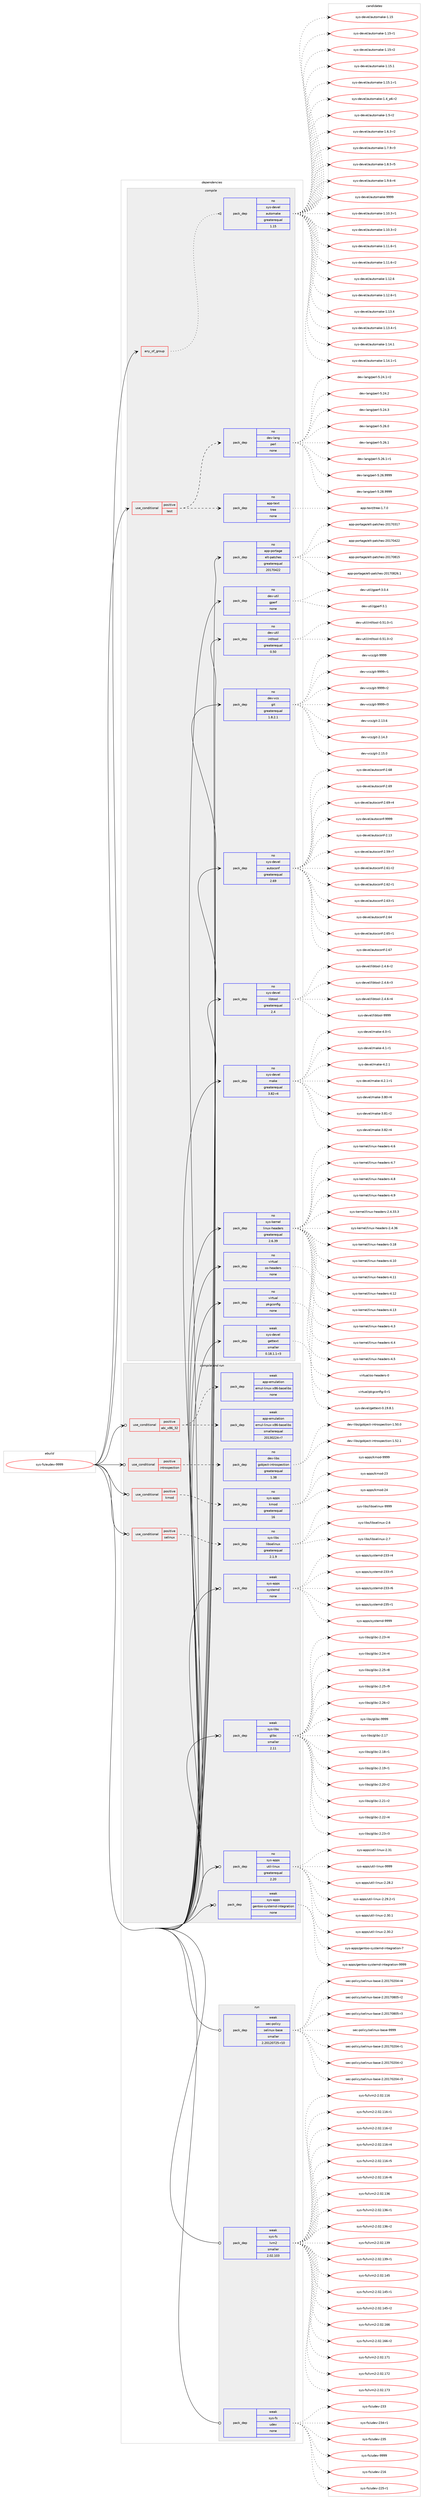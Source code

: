 digraph prolog {

# *************
# Graph options
# *************

newrank=true;
concentrate=true;
compound=true;
graph [rankdir=LR,fontname=Helvetica,fontsize=10,ranksep=1.5];#, ranksep=2.5, nodesep=0.2];
edge  [arrowhead=vee];
node  [fontname=Helvetica,fontsize=10];

# **********
# The ebuild
# **********

subgraph cluster_leftcol {
color=gray;
rank=same;
label=<<i>ebuild</i>>;
id [label="sys-fs/eudev-9999", color=red, width=4, href="../sys-fs/eudev-9999.svg"];
}

# ****************
# The dependencies
# ****************

subgraph cluster_midcol {
color=gray;
label=<<i>dependencies</i>>;
subgraph cluster_compile {
fillcolor="#eeeeee";
style=filled;
label=<<i>compile</i>>;
subgraph any8228 {
dependency488125 [label=<<TABLE BORDER="0" CELLBORDER="1" CELLSPACING="0" CELLPADDING="4"><TR><TD CELLPADDING="10">any_of_group</TD></TR></TABLE>>, shape=none, color=red];subgraph pack362729 {
dependency488126 [label=<<TABLE BORDER="0" CELLBORDER="1" CELLSPACING="0" CELLPADDING="4" WIDTH="220"><TR><TD ROWSPAN="6" CELLPADDING="30">pack_dep</TD></TR><TR><TD WIDTH="110">no</TD></TR><TR><TD>sys-devel</TD></TR><TR><TD>automake</TD></TR><TR><TD>greaterequal</TD></TR><TR><TD>1.15</TD></TR></TABLE>>, shape=none, color=blue];
}
dependency488125:e -> dependency488126:w [weight=20,style="dotted",arrowhead="oinv"];
}
id:e -> dependency488125:w [weight=20,style="solid",arrowhead="vee"];
subgraph cond116869 {
dependency488127 [label=<<TABLE BORDER="0" CELLBORDER="1" CELLSPACING="0" CELLPADDING="4"><TR><TD ROWSPAN="3" CELLPADDING="10">use_conditional</TD></TR><TR><TD>positive</TD></TR><TR><TD>test</TD></TR></TABLE>>, shape=none, color=red];
subgraph pack362730 {
dependency488128 [label=<<TABLE BORDER="0" CELLBORDER="1" CELLSPACING="0" CELLPADDING="4" WIDTH="220"><TR><TD ROWSPAN="6" CELLPADDING="30">pack_dep</TD></TR><TR><TD WIDTH="110">no</TD></TR><TR><TD>app-text</TD></TR><TR><TD>tree</TD></TR><TR><TD>none</TD></TR><TR><TD></TD></TR></TABLE>>, shape=none, color=blue];
}
dependency488127:e -> dependency488128:w [weight=20,style="dashed",arrowhead="vee"];
subgraph pack362731 {
dependency488129 [label=<<TABLE BORDER="0" CELLBORDER="1" CELLSPACING="0" CELLPADDING="4" WIDTH="220"><TR><TD ROWSPAN="6" CELLPADDING="30">pack_dep</TD></TR><TR><TD WIDTH="110">no</TD></TR><TR><TD>dev-lang</TD></TR><TR><TD>perl</TD></TR><TR><TD>none</TD></TR><TR><TD></TD></TR></TABLE>>, shape=none, color=blue];
}
dependency488127:e -> dependency488129:w [weight=20,style="dashed",arrowhead="vee"];
}
id:e -> dependency488127:w [weight=20,style="solid",arrowhead="vee"];
subgraph pack362732 {
dependency488130 [label=<<TABLE BORDER="0" CELLBORDER="1" CELLSPACING="0" CELLPADDING="4" WIDTH="220"><TR><TD ROWSPAN="6" CELLPADDING="30">pack_dep</TD></TR><TR><TD WIDTH="110">no</TD></TR><TR><TD>app-portage</TD></TR><TR><TD>elt-patches</TD></TR><TR><TD>greaterequal</TD></TR><TR><TD>20170422</TD></TR></TABLE>>, shape=none, color=blue];
}
id:e -> dependency488130:w [weight=20,style="solid",arrowhead="vee"];
subgraph pack362733 {
dependency488131 [label=<<TABLE BORDER="0" CELLBORDER="1" CELLSPACING="0" CELLPADDING="4" WIDTH="220"><TR><TD ROWSPAN="6" CELLPADDING="30">pack_dep</TD></TR><TR><TD WIDTH="110">no</TD></TR><TR><TD>dev-util</TD></TR><TR><TD>gperf</TD></TR><TR><TD>none</TD></TR><TR><TD></TD></TR></TABLE>>, shape=none, color=blue];
}
id:e -> dependency488131:w [weight=20,style="solid",arrowhead="vee"];
subgraph pack362734 {
dependency488132 [label=<<TABLE BORDER="0" CELLBORDER="1" CELLSPACING="0" CELLPADDING="4" WIDTH="220"><TR><TD ROWSPAN="6" CELLPADDING="30">pack_dep</TD></TR><TR><TD WIDTH="110">no</TD></TR><TR><TD>dev-util</TD></TR><TR><TD>intltool</TD></TR><TR><TD>greaterequal</TD></TR><TR><TD>0.50</TD></TR></TABLE>>, shape=none, color=blue];
}
id:e -> dependency488132:w [weight=20,style="solid",arrowhead="vee"];
subgraph pack362735 {
dependency488133 [label=<<TABLE BORDER="0" CELLBORDER="1" CELLSPACING="0" CELLPADDING="4" WIDTH="220"><TR><TD ROWSPAN="6" CELLPADDING="30">pack_dep</TD></TR><TR><TD WIDTH="110">no</TD></TR><TR><TD>dev-vcs</TD></TR><TR><TD>git</TD></TR><TR><TD>greaterequal</TD></TR><TR><TD>1.8.2.1</TD></TR></TABLE>>, shape=none, color=blue];
}
id:e -> dependency488133:w [weight=20,style="solid",arrowhead="vee"];
subgraph pack362736 {
dependency488134 [label=<<TABLE BORDER="0" CELLBORDER="1" CELLSPACING="0" CELLPADDING="4" WIDTH="220"><TR><TD ROWSPAN="6" CELLPADDING="30">pack_dep</TD></TR><TR><TD WIDTH="110">no</TD></TR><TR><TD>sys-devel</TD></TR><TR><TD>autoconf</TD></TR><TR><TD>greaterequal</TD></TR><TR><TD>2.69</TD></TR></TABLE>>, shape=none, color=blue];
}
id:e -> dependency488134:w [weight=20,style="solid",arrowhead="vee"];
subgraph pack362737 {
dependency488135 [label=<<TABLE BORDER="0" CELLBORDER="1" CELLSPACING="0" CELLPADDING="4" WIDTH="220"><TR><TD ROWSPAN="6" CELLPADDING="30">pack_dep</TD></TR><TR><TD WIDTH="110">no</TD></TR><TR><TD>sys-devel</TD></TR><TR><TD>libtool</TD></TR><TR><TD>greaterequal</TD></TR><TR><TD>2.4</TD></TR></TABLE>>, shape=none, color=blue];
}
id:e -> dependency488135:w [weight=20,style="solid",arrowhead="vee"];
subgraph pack362738 {
dependency488136 [label=<<TABLE BORDER="0" CELLBORDER="1" CELLSPACING="0" CELLPADDING="4" WIDTH="220"><TR><TD ROWSPAN="6" CELLPADDING="30">pack_dep</TD></TR><TR><TD WIDTH="110">no</TD></TR><TR><TD>sys-devel</TD></TR><TR><TD>make</TD></TR><TR><TD>greaterequal</TD></TR><TR><TD>3.82-r4</TD></TR></TABLE>>, shape=none, color=blue];
}
id:e -> dependency488136:w [weight=20,style="solid",arrowhead="vee"];
subgraph pack362739 {
dependency488137 [label=<<TABLE BORDER="0" CELLBORDER="1" CELLSPACING="0" CELLPADDING="4" WIDTH="220"><TR><TD ROWSPAN="6" CELLPADDING="30">pack_dep</TD></TR><TR><TD WIDTH="110">no</TD></TR><TR><TD>sys-kernel</TD></TR><TR><TD>linux-headers</TD></TR><TR><TD>greaterequal</TD></TR><TR><TD>2.6.39</TD></TR></TABLE>>, shape=none, color=blue];
}
id:e -> dependency488137:w [weight=20,style="solid",arrowhead="vee"];
subgraph pack362740 {
dependency488138 [label=<<TABLE BORDER="0" CELLBORDER="1" CELLSPACING="0" CELLPADDING="4" WIDTH="220"><TR><TD ROWSPAN="6" CELLPADDING="30">pack_dep</TD></TR><TR><TD WIDTH="110">no</TD></TR><TR><TD>virtual</TD></TR><TR><TD>os-headers</TD></TR><TR><TD>none</TD></TR><TR><TD></TD></TR></TABLE>>, shape=none, color=blue];
}
id:e -> dependency488138:w [weight=20,style="solid",arrowhead="vee"];
subgraph pack362741 {
dependency488139 [label=<<TABLE BORDER="0" CELLBORDER="1" CELLSPACING="0" CELLPADDING="4" WIDTH="220"><TR><TD ROWSPAN="6" CELLPADDING="30">pack_dep</TD></TR><TR><TD WIDTH="110">no</TD></TR><TR><TD>virtual</TD></TR><TR><TD>pkgconfig</TD></TR><TR><TD>none</TD></TR><TR><TD></TD></TR></TABLE>>, shape=none, color=blue];
}
id:e -> dependency488139:w [weight=20,style="solid",arrowhead="vee"];
subgraph pack362742 {
dependency488140 [label=<<TABLE BORDER="0" CELLBORDER="1" CELLSPACING="0" CELLPADDING="4" WIDTH="220"><TR><TD ROWSPAN="6" CELLPADDING="30">pack_dep</TD></TR><TR><TD WIDTH="110">weak</TD></TR><TR><TD>sys-devel</TD></TR><TR><TD>gettext</TD></TR><TR><TD>smaller</TD></TR><TR><TD>0.18.1.1-r3</TD></TR></TABLE>>, shape=none, color=blue];
}
id:e -> dependency488140:w [weight=20,style="solid",arrowhead="vee"];
}
subgraph cluster_compileandrun {
fillcolor="#eeeeee";
style=filled;
label=<<i>compile and run</i>>;
subgraph cond116870 {
dependency488141 [label=<<TABLE BORDER="0" CELLBORDER="1" CELLSPACING="0" CELLPADDING="4"><TR><TD ROWSPAN="3" CELLPADDING="10">use_conditional</TD></TR><TR><TD>positive</TD></TR><TR><TD>abi_x86_32</TD></TR></TABLE>>, shape=none, color=red];
subgraph pack362743 {
dependency488142 [label=<<TABLE BORDER="0" CELLBORDER="1" CELLSPACING="0" CELLPADDING="4" WIDTH="220"><TR><TD ROWSPAN="6" CELLPADDING="30">pack_dep</TD></TR><TR><TD WIDTH="110">weak</TD></TR><TR><TD>app-emulation</TD></TR><TR><TD>emul-linux-x86-baselibs</TD></TR><TR><TD>smallerequal</TD></TR><TR><TD>20130224-r7</TD></TR></TABLE>>, shape=none, color=blue];
}
dependency488141:e -> dependency488142:w [weight=20,style="dashed",arrowhead="vee"];
subgraph pack362744 {
dependency488143 [label=<<TABLE BORDER="0" CELLBORDER="1" CELLSPACING="0" CELLPADDING="4" WIDTH="220"><TR><TD ROWSPAN="6" CELLPADDING="30">pack_dep</TD></TR><TR><TD WIDTH="110">weak</TD></TR><TR><TD>app-emulation</TD></TR><TR><TD>emul-linux-x86-baselibs</TD></TR><TR><TD>none</TD></TR><TR><TD></TD></TR></TABLE>>, shape=none, color=blue];
}
dependency488141:e -> dependency488143:w [weight=20,style="dashed",arrowhead="vee"];
}
id:e -> dependency488141:w [weight=20,style="solid",arrowhead="odotvee"];
subgraph cond116871 {
dependency488144 [label=<<TABLE BORDER="0" CELLBORDER="1" CELLSPACING="0" CELLPADDING="4"><TR><TD ROWSPAN="3" CELLPADDING="10">use_conditional</TD></TR><TR><TD>positive</TD></TR><TR><TD>introspection</TD></TR></TABLE>>, shape=none, color=red];
subgraph pack362745 {
dependency488145 [label=<<TABLE BORDER="0" CELLBORDER="1" CELLSPACING="0" CELLPADDING="4" WIDTH="220"><TR><TD ROWSPAN="6" CELLPADDING="30">pack_dep</TD></TR><TR><TD WIDTH="110">no</TD></TR><TR><TD>dev-libs</TD></TR><TR><TD>gobject-introspection</TD></TR><TR><TD>greaterequal</TD></TR><TR><TD>1.38</TD></TR></TABLE>>, shape=none, color=blue];
}
dependency488144:e -> dependency488145:w [weight=20,style="dashed",arrowhead="vee"];
}
id:e -> dependency488144:w [weight=20,style="solid",arrowhead="odotvee"];
subgraph cond116872 {
dependency488146 [label=<<TABLE BORDER="0" CELLBORDER="1" CELLSPACING="0" CELLPADDING="4"><TR><TD ROWSPAN="3" CELLPADDING="10">use_conditional</TD></TR><TR><TD>positive</TD></TR><TR><TD>kmod</TD></TR></TABLE>>, shape=none, color=red];
subgraph pack362746 {
dependency488147 [label=<<TABLE BORDER="0" CELLBORDER="1" CELLSPACING="0" CELLPADDING="4" WIDTH="220"><TR><TD ROWSPAN="6" CELLPADDING="30">pack_dep</TD></TR><TR><TD WIDTH="110">no</TD></TR><TR><TD>sys-apps</TD></TR><TR><TD>kmod</TD></TR><TR><TD>greaterequal</TD></TR><TR><TD>16</TD></TR></TABLE>>, shape=none, color=blue];
}
dependency488146:e -> dependency488147:w [weight=20,style="dashed",arrowhead="vee"];
}
id:e -> dependency488146:w [weight=20,style="solid",arrowhead="odotvee"];
subgraph cond116873 {
dependency488148 [label=<<TABLE BORDER="0" CELLBORDER="1" CELLSPACING="0" CELLPADDING="4"><TR><TD ROWSPAN="3" CELLPADDING="10">use_conditional</TD></TR><TR><TD>positive</TD></TR><TR><TD>selinux</TD></TR></TABLE>>, shape=none, color=red];
subgraph pack362747 {
dependency488149 [label=<<TABLE BORDER="0" CELLBORDER="1" CELLSPACING="0" CELLPADDING="4" WIDTH="220"><TR><TD ROWSPAN="6" CELLPADDING="30">pack_dep</TD></TR><TR><TD WIDTH="110">no</TD></TR><TR><TD>sys-libs</TD></TR><TR><TD>libselinux</TD></TR><TR><TD>greaterequal</TD></TR><TR><TD>2.1.9</TD></TR></TABLE>>, shape=none, color=blue];
}
dependency488148:e -> dependency488149:w [weight=20,style="dashed",arrowhead="vee"];
}
id:e -> dependency488148:w [weight=20,style="solid",arrowhead="odotvee"];
subgraph pack362748 {
dependency488150 [label=<<TABLE BORDER="0" CELLBORDER="1" CELLSPACING="0" CELLPADDING="4" WIDTH="220"><TR><TD ROWSPAN="6" CELLPADDING="30">pack_dep</TD></TR><TR><TD WIDTH="110">no</TD></TR><TR><TD>sys-apps</TD></TR><TR><TD>util-linux</TD></TR><TR><TD>greaterequal</TD></TR><TR><TD>2.20</TD></TR></TABLE>>, shape=none, color=blue];
}
id:e -> dependency488150:w [weight=20,style="solid",arrowhead="odotvee"];
subgraph pack362749 {
dependency488151 [label=<<TABLE BORDER="0" CELLBORDER="1" CELLSPACING="0" CELLPADDING="4" WIDTH="220"><TR><TD ROWSPAN="6" CELLPADDING="30">pack_dep</TD></TR><TR><TD WIDTH="110">weak</TD></TR><TR><TD>sys-apps</TD></TR><TR><TD>gentoo-systemd-integration</TD></TR><TR><TD>none</TD></TR><TR><TD></TD></TR></TABLE>>, shape=none, color=blue];
}
id:e -> dependency488151:w [weight=20,style="solid",arrowhead="odotvee"];
subgraph pack362750 {
dependency488152 [label=<<TABLE BORDER="0" CELLBORDER="1" CELLSPACING="0" CELLPADDING="4" WIDTH="220"><TR><TD ROWSPAN="6" CELLPADDING="30">pack_dep</TD></TR><TR><TD WIDTH="110">weak</TD></TR><TR><TD>sys-apps</TD></TR><TR><TD>systemd</TD></TR><TR><TD>none</TD></TR><TR><TD></TD></TR></TABLE>>, shape=none, color=blue];
}
id:e -> dependency488152:w [weight=20,style="solid",arrowhead="odotvee"];
subgraph pack362751 {
dependency488153 [label=<<TABLE BORDER="0" CELLBORDER="1" CELLSPACING="0" CELLPADDING="4" WIDTH="220"><TR><TD ROWSPAN="6" CELLPADDING="30">pack_dep</TD></TR><TR><TD WIDTH="110">weak</TD></TR><TR><TD>sys-libs</TD></TR><TR><TD>glibc</TD></TR><TR><TD>smaller</TD></TR><TR><TD>2.11</TD></TR></TABLE>>, shape=none, color=blue];
}
id:e -> dependency488153:w [weight=20,style="solid",arrowhead="odotvee"];
}
subgraph cluster_run {
fillcolor="#eeeeee";
style=filled;
label=<<i>run</i>>;
subgraph pack362752 {
dependency488154 [label=<<TABLE BORDER="0" CELLBORDER="1" CELLSPACING="0" CELLPADDING="4" WIDTH="220"><TR><TD ROWSPAN="6" CELLPADDING="30">pack_dep</TD></TR><TR><TD WIDTH="110">weak</TD></TR><TR><TD>sec-policy</TD></TR><TR><TD>selinux-base</TD></TR><TR><TD>smaller</TD></TR><TR><TD>2.20120725-r10</TD></TR></TABLE>>, shape=none, color=blue];
}
id:e -> dependency488154:w [weight=20,style="solid",arrowhead="odot"];
subgraph pack362753 {
dependency488155 [label=<<TABLE BORDER="0" CELLBORDER="1" CELLSPACING="0" CELLPADDING="4" WIDTH="220"><TR><TD ROWSPAN="6" CELLPADDING="30">pack_dep</TD></TR><TR><TD WIDTH="110">weak</TD></TR><TR><TD>sys-fs</TD></TR><TR><TD>lvm2</TD></TR><TR><TD>smaller</TD></TR><TR><TD>2.02.103</TD></TR></TABLE>>, shape=none, color=blue];
}
id:e -> dependency488155:w [weight=20,style="solid",arrowhead="odot"];
subgraph pack362754 {
dependency488156 [label=<<TABLE BORDER="0" CELLBORDER="1" CELLSPACING="0" CELLPADDING="4" WIDTH="220"><TR><TD ROWSPAN="6" CELLPADDING="30">pack_dep</TD></TR><TR><TD WIDTH="110">weak</TD></TR><TR><TD>sys-fs</TD></TR><TR><TD>udev</TD></TR><TR><TD>none</TD></TR><TR><TD></TD></TR></TABLE>>, shape=none, color=blue];
}
id:e -> dependency488156:w [weight=20,style="solid",arrowhead="odot"];
}
}

# **************
# The candidates
# **************

subgraph cluster_choices {
rank=same;
color=gray;
label=<<i>candidates</i>>;

subgraph choice362729 {
color=black;
nodesep=1;
choice11512111545100101118101108479711711611110997107101454946494846514511449 [label="sys-devel/automake-1.10.3-r1", color=red, width=4,href="../sys-devel/automake-1.10.3-r1.svg"];
choice11512111545100101118101108479711711611110997107101454946494846514511450 [label="sys-devel/automake-1.10.3-r2", color=red, width=4,href="../sys-devel/automake-1.10.3-r2.svg"];
choice11512111545100101118101108479711711611110997107101454946494946544511449 [label="sys-devel/automake-1.11.6-r1", color=red, width=4,href="../sys-devel/automake-1.11.6-r1.svg"];
choice11512111545100101118101108479711711611110997107101454946494946544511450 [label="sys-devel/automake-1.11.6-r2", color=red, width=4,href="../sys-devel/automake-1.11.6-r2.svg"];
choice1151211154510010111810110847971171161111099710710145494649504654 [label="sys-devel/automake-1.12.6", color=red, width=4,href="../sys-devel/automake-1.12.6.svg"];
choice11512111545100101118101108479711711611110997107101454946495046544511449 [label="sys-devel/automake-1.12.6-r1", color=red, width=4,href="../sys-devel/automake-1.12.6-r1.svg"];
choice1151211154510010111810110847971171161111099710710145494649514652 [label="sys-devel/automake-1.13.4", color=red, width=4,href="../sys-devel/automake-1.13.4.svg"];
choice11512111545100101118101108479711711611110997107101454946495146524511449 [label="sys-devel/automake-1.13.4-r1", color=red, width=4,href="../sys-devel/automake-1.13.4-r1.svg"];
choice1151211154510010111810110847971171161111099710710145494649524649 [label="sys-devel/automake-1.14.1", color=red, width=4,href="../sys-devel/automake-1.14.1.svg"];
choice11512111545100101118101108479711711611110997107101454946495246494511449 [label="sys-devel/automake-1.14.1-r1", color=red, width=4,href="../sys-devel/automake-1.14.1-r1.svg"];
choice115121115451001011181011084797117116111109971071014549464953 [label="sys-devel/automake-1.15", color=red, width=4,href="../sys-devel/automake-1.15.svg"];
choice1151211154510010111810110847971171161111099710710145494649534511449 [label="sys-devel/automake-1.15-r1", color=red, width=4,href="../sys-devel/automake-1.15-r1.svg"];
choice1151211154510010111810110847971171161111099710710145494649534511450 [label="sys-devel/automake-1.15-r2", color=red, width=4,href="../sys-devel/automake-1.15-r2.svg"];
choice1151211154510010111810110847971171161111099710710145494649534649 [label="sys-devel/automake-1.15.1", color=red, width=4,href="../sys-devel/automake-1.15.1.svg"];
choice11512111545100101118101108479711711611110997107101454946495346494511449 [label="sys-devel/automake-1.15.1-r1", color=red, width=4,href="../sys-devel/automake-1.15.1-r1.svg"];
choice115121115451001011181011084797117116111109971071014549465295112544511450 [label="sys-devel/automake-1.4_p6-r2", color=red, width=4,href="../sys-devel/automake-1.4_p6-r2.svg"];
choice11512111545100101118101108479711711611110997107101454946534511450 [label="sys-devel/automake-1.5-r2", color=red, width=4,href="../sys-devel/automake-1.5-r2.svg"];
choice115121115451001011181011084797117116111109971071014549465446514511450 [label="sys-devel/automake-1.6.3-r2", color=red, width=4,href="../sys-devel/automake-1.6.3-r2.svg"];
choice115121115451001011181011084797117116111109971071014549465546574511451 [label="sys-devel/automake-1.7.9-r3", color=red, width=4,href="../sys-devel/automake-1.7.9-r3.svg"];
choice115121115451001011181011084797117116111109971071014549465646534511453 [label="sys-devel/automake-1.8.5-r5", color=red, width=4,href="../sys-devel/automake-1.8.5-r5.svg"];
choice115121115451001011181011084797117116111109971071014549465746544511452 [label="sys-devel/automake-1.9.6-r4", color=red, width=4,href="../sys-devel/automake-1.9.6-r4.svg"];
choice115121115451001011181011084797117116111109971071014557575757 [label="sys-devel/automake-9999", color=red, width=4,href="../sys-devel/automake-9999.svg"];
dependency488126:e -> choice11512111545100101118101108479711711611110997107101454946494846514511449:w [style=dotted,weight="100"];
dependency488126:e -> choice11512111545100101118101108479711711611110997107101454946494846514511450:w [style=dotted,weight="100"];
dependency488126:e -> choice11512111545100101118101108479711711611110997107101454946494946544511449:w [style=dotted,weight="100"];
dependency488126:e -> choice11512111545100101118101108479711711611110997107101454946494946544511450:w [style=dotted,weight="100"];
dependency488126:e -> choice1151211154510010111810110847971171161111099710710145494649504654:w [style=dotted,weight="100"];
dependency488126:e -> choice11512111545100101118101108479711711611110997107101454946495046544511449:w [style=dotted,weight="100"];
dependency488126:e -> choice1151211154510010111810110847971171161111099710710145494649514652:w [style=dotted,weight="100"];
dependency488126:e -> choice11512111545100101118101108479711711611110997107101454946495146524511449:w [style=dotted,weight="100"];
dependency488126:e -> choice1151211154510010111810110847971171161111099710710145494649524649:w [style=dotted,weight="100"];
dependency488126:e -> choice11512111545100101118101108479711711611110997107101454946495246494511449:w [style=dotted,weight="100"];
dependency488126:e -> choice115121115451001011181011084797117116111109971071014549464953:w [style=dotted,weight="100"];
dependency488126:e -> choice1151211154510010111810110847971171161111099710710145494649534511449:w [style=dotted,weight="100"];
dependency488126:e -> choice1151211154510010111810110847971171161111099710710145494649534511450:w [style=dotted,weight="100"];
dependency488126:e -> choice1151211154510010111810110847971171161111099710710145494649534649:w [style=dotted,weight="100"];
dependency488126:e -> choice11512111545100101118101108479711711611110997107101454946495346494511449:w [style=dotted,weight="100"];
dependency488126:e -> choice115121115451001011181011084797117116111109971071014549465295112544511450:w [style=dotted,weight="100"];
dependency488126:e -> choice11512111545100101118101108479711711611110997107101454946534511450:w [style=dotted,weight="100"];
dependency488126:e -> choice115121115451001011181011084797117116111109971071014549465446514511450:w [style=dotted,weight="100"];
dependency488126:e -> choice115121115451001011181011084797117116111109971071014549465546574511451:w [style=dotted,weight="100"];
dependency488126:e -> choice115121115451001011181011084797117116111109971071014549465646534511453:w [style=dotted,weight="100"];
dependency488126:e -> choice115121115451001011181011084797117116111109971071014549465746544511452:w [style=dotted,weight="100"];
dependency488126:e -> choice115121115451001011181011084797117116111109971071014557575757:w [style=dotted,weight="100"];
}
subgraph choice362730 {
color=black;
nodesep=1;
choice971121124511610112011647116114101101454946554648 [label="app-text/tree-1.7.0", color=red, width=4,href="../app-text/tree-1.7.0.svg"];
dependency488128:e -> choice971121124511610112011647116114101101454946554648:w [style=dotted,weight="100"];
}
subgraph choice362731 {
color=black;
nodesep=1;
choice100101118451089711010347112101114108455346505246494511450 [label="dev-lang/perl-5.24.1-r2", color=red, width=4,href="../dev-lang/perl-5.24.1-r2.svg"];
choice10010111845108971101034711210111410845534650524650 [label="dev-lang/perl-5.24.2", color=red, width=4,href="../dev-lang/perl-5.24.2.svg"];
choice10010111845108971101034711210111410845534650524651 [label="dev-lang/perl-5.24.3", color=red, width=4,href="../dev-lang/perl-5.24.3.svg"];
choice10010111845108971101034711210111410845534650544648 [label="dev-lang/perl-5.26.0", color=red, width=4,href="../dev-lang/perl-5.26.0.svg"];
choice10010111845108971101034711210111410845534650544649 [label="dev-lang/perl-5.26.1", color=red, width=4,href="../dev-lang/perl-5.26.1.svg"];
choice100101118451089711010347112101114108455346505446494511449 [label="dev-lang/perl-5.26.1-r1", color=red, width=4,href="../dev-lang/perl-5.26.1-r1.svg"];
choice10010111845108971101034711210111410845534650544657575757 [label="dev-lang/perl-5.26.9999", color=red, width=4,href="../dev-lang/perl-5.26.9999.svg"];
choice10010111845108971101034711210111410845534650564657575757 [label="dev-lang/perl-5.28.9999", color=red, width=4,href="../dev-lang/perl-5.28.9999.svg"];
dependency488129:e -> choice100101118451089711010347112101114108455346505246494511450:w [style=dotted,weight="100"];
dependency488129:e -> choice10010111845108971101034711210111410845534650524650:w [style=dotted,weight="100"];
dependency488129:e -> choice10010111845108971101034711210111410845534650524651:w [style=dotted,weight="100"];
dependency488129:e -> choice10010111845108971101034711210111410845534650544648:w [style=dotted,weight="100"];
dependency488129:e -> choice10010111845108971101034711210111410845534650544649:w [style=dotted,weight="100"];
dependency488129:e -> choice100101118451089711010347112101114108455346505446494511449:w [style=dotted,weight="100"];
dependency488129:e -> choice10010111845108971101034711210111410845534650544657575757:w [style=dotted,weight="100"];
dependency488129:e -> choice10010111845108971101034711210111410845534650564657575757:w [style=dotted,weight="100"];
}
subgraph choice362732 {
color=black;
nodesep=1;
choice97112112451121111141169710310147101108116451129711699104101115455048495548514955 [label="app-portage/elt-patches-20170317", color=red, width=4,href="../app-portage/elt-patches-20170317.svg"];
choice97112112451121111141169710310147101108116451129711699104101115455048495548525050 [label="app-portage/elt-patches-20170422", color=red, width=4,href="../app-portage/elt-patches-20170422.svg"];
choice97112112451121111141169710310147101108116451129711699104101115455048495548564953 [label="app-portage/elt-patches-20170815", color=red, width=4,href="../app-portage/elt-patches-20170815.svg"];
choice971121124511211111411697103101471011081164511297116991041011154550484955485650544649 [label="app-portage/elt-patches-20170826.1", color=red, width=4,href="../app-portage/elt-patches-20170826.1.svg"];
dependency488130:e -> choice97112112451121111141169710310147101108116451129711699104101115455048495548514955:w [style=dotted,weight="100"];
dependency488130:e -> choice97112112451121111141169710310147101108116451129711699104101115455048495548525050:w [style=dotted,weight="100"];
dependency488130:e -> choice97112112451121111141169710310147101108116451129711699104101115455048495548564953:w [style=dotted,weight="100"];
dependency488130:e -> choice971121124511211111411697103101471011081164511297116991041011154550484955485650544649:w [style=dotted,weight="100"];
}
subgraph choice362733 {
color=black;
nodesep=1;
choice1001011184511711610510847103112101114102455146484652 [label="dev-util/gperf-3.0.4", color=red, width=4,href="../dev-util/gperf-3.0.4.svg"];
choice100101118451171161051084710311210111410245514649 [label="dev-util/gperf-3.1", color=red, width=4,href="../dev-util/gperf-3.1.svg"];
dependency488131:e -> choice1001011184511711610510847103112101114102455146484652:w [style=dotted,weight="100"];
dependency488131:e -> choice100101118451171161051084710311210111410245514649:w [style=dotted,weight="100"];
}
subgraph choice362734 {
color=black;
nodesep=1;
choice1001011184511711610510847105110116108116111111108454846534946484511449 [label="dev-util/intltool-0.51.0-r1", color=red, width=4,href="../dev-util/intltool-0.51.0-r1.svg"];
choice1001011184511711610510847105110116108116111111108454846534946484511450 [label="dev-util/intltool-0.51.0-r2", color=red, width=4,href="../dev-util/intltool-0.51.0-r2.svg"];
dependency488132:e -> choice1001011184511711610510847105110116108116111111108454846534946484511449:w [style=dotted,weight="100"];
dependency488132:e -> choice1001011184511711610510847105110116108116111111108454846534946484511450:w [style=dotted,weight="100"];
}
subgraph choice362735 {
color=black;
nodesep=1;
choice10010111845118991154710310511645504649514654 [label="dev-vcs/git-2.13.6", color=red, width=4,href="../dev-vcs/git-2.13.6.svg"];
choice10010111845118991154710310511645504649524651 [label="dev-vcs/git-2.14.3", color=red, width=4,href="../dev-vcs/git-2.14.3.svg"];
choice10010111845118991154710310511645504649534648 [label="dev-vcs/git-2.15.0", color=red, width=4,href="../dev-vcs/git-2.15.0.svg"];
choice1001011184511899115471031051164557575757 [label="dev-vcs/git-9999", color=red, width=4,href="../dev-vcs/git-9999.svg"];
choice10010111845118991154710310511645575757574511449 [label="dev-vcs/git-9999-r1", color=red, width=4,href="../dev-vcs/git-9999-r1.svg"];
choice10010111845118991154710310511645575757574511450 [label="dev-vcs/git-9999-r2", color=red, width=4,href="../dev-vcs/git-9999-r2.svg"];
choice10010111845118991154710310511645575757574511451 [label="dev-vcs/git-9999-r3", color=red, width=4,href="../dev-vcs/git-9999-r3.svg"];
dependency488133:e -> choice10010111845118991154710310511645504649514654:w [style=dotted,weight="100"];
dependency488133:e -> choice10010111845118991154710310511645504649524651:w [style=dotted,weight="100"];
dependency488133:e -> choice10010111845118991154710310511645504649534648:w [style=dotted,weight="100"];
dependency488133:e -> choice1001011184511899115471031051164557575757:w [style=dotted,weight="100"];
dependency488133:e -> choice10010111845118991154710310511645575757574511449:w [style=dotted,weight="100"];
dependency488133:e -> choice10010111845118991154710310511645575757574511450:w [style=dotted,weight="100"];
dependency488133:e -> choice10010111845118991154710310511645575757574511451:w [style=dotted,weight="100"];
}
subgraph choice362736 {
color=black;
nodesep=1;
choice115121115451001011181011084797117116111991111101024550464951 [label="sys-devel/autoconf-2.13", color=red, width=4,href="../sys-devel/autoconf-2.13.svg"];
choice1151211154510010111810110847971171161119911111010245504653574511455 [label="sys-devel/autoconf-2.59-r7", color=red, width=4,href="../sys-devel/autoconf-2.59-r7.svg"];
choice1151211154510010111810110847971171161119911111010245504654494511450 [label="sys-devel/autoconf-2.61-r2", color=red, width=4,href="../sys-devel/autoconf-2.61-r2.svg"];
choice1151211154510010111810110847971171161119911111010245504654504511449 [label="sys-devel/autoconf-2.62-r1", color=red, width=4,href="../sys-devel/autoconf-2.62-r1.svg"];
choice1151211154510010111810110847971171161119911111010245504654514511449 [label="sys-devel/autoconf-2.63-r1", color=red, width=4,href="../sys-devel/autoconf-2.63-r1.svg"];
choice115121115451001011181011084797117116111991111101024550465452 [label="sys-devel/autoconf-2.64", color=red, width=4,href="../sys-devel/autoconf-2.64.svg"];
choice1151211154510010111810110847971171161119911111010245504654534511449 [label="sys-devel/autoconf-2.65-r1", color=red, width=4,href="../sys-devel/autoconf-2.65-r1.svg"];
choice115121115451001011181011084797117116111991111101024550465455 [label="sys-devel/autoconf-2.67", color=red, width=4,href="../sys-devel/autoconf-2.67.svg"];
choice115121115451001011181011084797117116111991111101024550465456 [label="sys-devel/autoconf-2.68", color=red, width=4,href="../sys-devel/autoconf-2.68.svg"];
choice115121115451001011181011084797117116111991111101024550465457 [label="sys-devel/autoconf-2.69", color=red, width=4,href="../sys-devel/autoconf-2.69.svg"];
choice1151211154510010111810110847971171161119911111010245504654574511452 [label="sys-devel/autoconf-2.69-r4", color=red, width=4,href="../sys-devel/autoconf-2.69-r4.svg"];
choice115121115451001011181011084797117116111991111101024557575757 [label="sys-devel/autoconf-9999", color=red, width=4,href="../sys-devel/autoconf-9999.svg"];
dependency488134:e -> choice115121115451001011181011084797117116111991111101024550464951:w [style=dotted,weight="100"];
dependency488134:e -> choice1151211154510010111810110847971171161119911111010245504653574511455:w [style=dotted,weight="100"];
dependency488134:e -> choice1151211154510010111810110847971171161119911111010245504654494511450:w [style=dotted,weight="100"];
dependency488134:e -> choice1151211154510010111810110847971171161119911111010245504654504511449:w [style=dotted,weight="100"];
dependency488134:e -> choice1151211154510010111810110847971171161119911111010245504654514511449:w [style=dotted,weight="100"];
dependency488134:e -> choice115121115451001011181011084797117116111991111101024550465452:w [style=dotted,weight="100"];
dependency488134:e -> choice1151211154510010111810110847971171161119911111010245504654534511449:w [style=dotted,weight="100"];
dependency488134:e -> choice115121115451001011181011084797117116111991111101024550465455:w [style=dotted,weight="100"];
dependency488134:e -> choice115121115451001011181011084797117116111991111101024550465456:w [style=dotted,weight="100"];
dependency488134:e -> choice115121115451001011181011084797117116111991111101024550465457:w [style=dotted,weight="100"];
dependency488134:e -> choice1151211154510010111810110847971171161119911111010245504654574511452:w [style=dotted,weight="100"];
dependency488134:e -> choice115121115451001011181011084797117116111991111101024557575757:w [style=dotted,weight="100"];
}
subgraph choice362737 {
color=black;
nodesep=1;
choice1151211154510010111810110847108105981161111111084550465246544511450 [label="sys-devel/libtool-2.4.6-r2", color=red, width=4,href="../sys-devel/libtool-2.4.6-r2.svg"];
choice1151211154510010111810110847108105981161111111084550465246544511451 [label="sys-devel/libtool-2.4.6-r3", color=red, width=4,href="../sys-devel/libtool-2.4.6-r3.svg"];
choice1151211154510010111810110847108105981161111111084550465246544511452 [label="sys-devel/libtool-2.4.6-r4", color=red, width=4,href="../sys-devel/libtool-2.4.6-r4.svg"];
choice1151211154510010111810110847108105981161111111084557575757 [label="sys-devel/libtool-9999", color=red, width=4,href="../sys-devel/libtool-9999.svg"];
dependency488135:e -> choice1151211154510010111810110847108105981161111111084550465246544511450:w [style=dotted,weight="100"];
dependency488135:e -> choice1151211154510010111810110847108105981161111111084550465246544511451:w [style=dotted,weight="100"];
dependency488135:e -> choice1151211154510010111810110847108105981161111111084550465246544511452:w [style=dotted,weight="100"];
dependency488135:e -> choice1151211154510010111810110847108105981161111111084557575757:w [style=dotted,weight="100"];
}
subgraph choice362738 {
color=black;
nodesep=1;
choice11512111545100101118101108471099710710145514656484511452 [label="sys-devel/make-3.80-r4", color=red, width=4,href="../sys-devel/make-3.80-r4.svg"];
choice11512111545100101118101108471099710710145514656494511450 [label="sys-devel/make-3.81-r2", color=red, width=4,href="../sys-devel/make-3.81-r2.svg"];
choice11512111545100101118101108471099710710145514656504511452 [label="sys-devel/make-3.82-r4", color=red, width=4,href="../sys-devel/make-3.82-r4.svg"];
choice115121115451001011181011084710997107101455246484511449 [label="sys-devel/make-4.0-r1", color=red, width=4,href="../sys-devel/make-4.0-r1.svg"];
choice115121115451001011181011084710997107101455246494511449 [label="sys-devel/make-4.1-r1", color=red, width=4,href="../sys-devel/make-4.1-r1.svg"];
choice115121115451001011181011084710997107101455246504649 [label="sys-devel/make-4.2.1", color=red, width=4,href="../sys-devel/make-4.2.1.svg"];
choice1151211154510010111810110847109971071014552465046494511449 [label="sys-devel/make-4.2.1-r1", color=red, width=4,href="../sys-devel/make-4.2.1-r1.svg"];
dependency488136:e -> choice11512111545100101118101108471099710710145514656484511452:w [style=dotted,weight="100"];
dependency488136:e -> choice11512111545100101118101108471099710710145514656494511450:w [style=dotted,weight="100"];
dependency488136:e -> choice11512111545100101118101108471099710710145514656504511452:w [style=dotted,weight="100"];
dependency488136:e -> choice115121115451001011181011084710997107101455246484511449:w [style=dotted,weight="100"];
dependency488136:e -> choice115121115451001011181011084710997107101455246494511449:w [style=dotted,weight="100"];
dependency488136:e -> choice115121115451001011181011084710997107101455246504649:w [style=dotted,weight="100"];
dependency488136:e -> choice1151211154510010111810110847109971071014552465046494511449:w [style=dotted,weight="100"];
}
subgraph choice362739 {
color=black;
nodesep=1;
choice11512111545107101114110101108471081051101171204510410197100101114115455046524651514651 [label="sys-kernel/linux-headers-2.4.33.3", color=red, width=4,href="../sys-kernel/linux-headers-2.4.33.3.svg"];
choice1151211154510710111411010110847108105110117120451041019710010111411545504652465154 [label="sys-kernel/linux-headers-2.4.36", color=red, width=4,href="../sys-kernel/linux-headers-2.4.36.svg"];
choice115121115451071011141101011084710810511011712045104101971001011141154551464956 [label="sys-kernel/linux-headers-3.18", color=red, width=4,href="../sys-kernel/linux-headers-3.18.svg"];
choice115121115451071011141101011084710810511011712045104101971001011141154552464948 [label="sys-kernel/linux-headers-4.10", color=red, width=4,href="../sys-kernel/linux-headers-4.10.svg"];
choice115121115451071011141101011084710810511011712045104101971001011141154552464949 [label="sys-kernel/linux-headers-4.11", color=red, width=4,href="../sys-kernel/linux-headers-4.11.svg"];
choice115121115451071011141101011084710810511011712045104101971001011141154552464950 [label="sys-kernel/linux-headers-4.12", color=red, width=4,href="../sys-kernel/linux-headers-4.12.svg"];
choice115121115451071011141101011084710810511011712045104101971001011141154552464951 [label="sys-kernel/linux-headers-4.13", color=red, width=4,href="../sys-kernel/linux-headers-4.13.svg"];
choice1151211154510710111411010110847108105110117120451041019710010111411545524651 [label="sys-kernel/linux-headers-4.3", color=red, width=4,href="../sys-kernel/linux-headers-4.3.svg"];
choice1151211154510710111411010110847108105110117120451041019710010111411545524652 [label="sys-kernel/linux-headers-4.4", color=red, width=4,href="../sys-kernel/linux-headers-4.4.svg"];
choice1151211154510710111411010110847108105110117120451041019710010111411545524653 [label="sys-kernel/linux-headers-4.5", color=red, width=4,href="../sys-kernel/linux-headers-4.5.svg"];
choice1151211154510710111411010110847108105110117120451041019710010111411545524654 [label="sys-kernel/linux-headers-4.6", color=red, width=4,href="../sys-kernel/linux-headers-4.6.svg"];
choice1151211154510710111411010110847108105110117120451041019710010111411545524655 [label="sys-kernel/linux-headers-4.7", color=red, width=4,href="../sys-kernel/linux-headers-4.7.svg"];
choice1151211154510710111411010110847108105110117120451041019710010111411545524656 [label="sys-kernel/linux-headers-4.8", color=red, width=4,href="../sys-kernel/linux-headers-4.8.svg"];
choice1151211154510710111411010110847108105110117120451041019710010111411545524657 [label="sys-kernel/linux-headers-4.9", color=red, width=4,href="../sys-kernel/linux-headers-4.9.svg"];
dependency488137:e -> choice11512111545107101114110101108471081051101171204510410197100101114115455046524651514651:w [style=dotted,weight="100"];
dependency488137:e -> choice1151211154510710111411010110847108105110117120451041019710010111411545504652465154:w [style=dotted,weight="100"];
dependency488137:e -> choice115121115451071011141101011084710810511011712045104101971001011141154551464956:w [style=dotted,weight="100"];
dependency488137:e -> choice115121115451071011141101011084710810511011712045104101971001011141154552464948:w [style=dotted,weight="100"];
dependency488137:e -> choice115121115451071011141101011084710810511011712045104101971001011141154552464949:w [style=dotted,weight="100"];
dependency488137:e -> choice115121115451071011141101011084710810511011712045104101971001011141154552464950:w [style=dotted,weight="100"];
dependency488137:e -> choice115121115451071011141101011084710810511011712045104101971001011141154552464951:w [style=dotted,weight="100"];
dependency488137:e -> choice1151211154510710111411010110847108105110117120451041019710010111411545524651:w [style=dotted,weight="100"];
dependency488137:e -> choice1151211154510710111411010110847108105110117120451041019710010111411545524652:w [style=dotted,weight="100"];
dependency488137:e -> choice1151211154510710111411010110847108105110117120451041019710010111411545524653:w [style=dotted,weight="100"];
dependency488137:e -> choice1151211154510710111411010110847108105110117120451041019710010111411545524654:w [style=dotted,weight="100"];
dependency488137:e -> choice1151211154510710111411010110847108105110117120451041019710010111411545524655:w [style=dotted,weight="100"];
dependency488137:e -> choice1151211154510710111411010110847108105110117120451041019710010111411545524656:w [style=dotted,weight="100"];
dependency488137:e -> choice1151211154510710111411010110847108105110117120451041019710010111411545524657:w [style=dotted,weight="100"];
}
subgraph choice362740 {
color=black;
nodesep=1;
choice118105114116117971084711111545104101971001011141154548 [label="virtual/os-headers-0", color=red, width=4,href="../virtual/os-headers-0.svg"];
dependency488138:e -> choice118105114116117971084711111545104101971001011141154548:w [style=dotted,weight="100"];
}
subgraph choice362741 {
color=black;
nodesep=1;
choice11810511411611797108471121071039911111010210510345484511449 [label="virtual/pkgconfig-0-r1", color=red, width=4,href="../virtual/pkgconfig-0-r1.svg"];
dependency488139:e -> choice11810511411611797108471121071039911111010210510345484511449:w [style=dotted,weight="100"];
}
subgraph choice362742 {
color=black;
nodesep=1;
choice1151211154510010111810110847103101116116101120116454846495746564649 [label="sys-devel/gettext-0.19.8.1", color=red, width=4,href="../sys-devel/gettext-0.19.8.1.svg"];
dependency488140:e -> choice1151211154510010111810110847103101116116101120116454846495746564649:w [style=dotted,weight="100"];
}
subgraph choice362743 {
color=black;
nodesep=1;
}
subgraph choice362744 {
color=black;
nodesep=1;
}
subgraph choice362745 {
color=black;
nodesep=1;
choice1001011184510810598115471031119810610199116451051101161141111151121019911610511111045494653484648 [label="dev-libs/gobject-introspection-1.50.0", color=red, width=4,href="../dev-libs/gobject-introspection-1.50.0.svg"];
choice1001011184510810598115471031119810610199116451051101161141111151121019911610511111045494653504649 [label="dev-libs/gobject-introspection-1.52.1", color=red, width=4,href="../dev-libs/gobject-introspection-1.52.1.svg"];
dependency488145:e -> choice1001011184510810598115471031119810610199116451051101161141111151121019911610511111045494653484648:w [style=dotted,weight="100"];
dependency488145:e -> choice1001011184510810598115471031119810610199116451051101161141111151121019911610511111045494653504649:w [style=dotted,weight="100"];
}
subgraph choice362746 {
color=black;
nodesep=1;
choice115121115459711211211547107109111100455051 [label="sys-apps/kmod-23", color=red, width=4,href="../sys-apps/kmod-23.svg"];
choice115121115459711211211547107109111100455052 [label="sys-apps/kmod-24", color=red, width=4,href="../sys-apps/kmod-24.svg"];
choice1151211154597112112115471071091111004557575757 [label="sys-apps/kmod-9999", color=red, width=4,href="../sys-apps/kmod-9999.svg"];
dependency488147:e -> choice115121115459711211211547107109111100455051:w [style=dotted,weight="100"];
dependency488147:e -> choice115121115459711211211547107109111100455052:w [style=dotted,weight="100"];
dependency488147:e -> choice1151211154597112112115471071091111004557575757:w [style=dotted,weight="100"];
}
subgraph choice362747 {
color=black;
nodesep=1;
choice1151211154510810598115471081059811510110810511011712045504654 [label="sys-libs/libselinux-2.6", color=red, width=4,href="../sys-libs/libselinux-2.6.svg"];
choice1151211154510810598115471081059811510110810511011712045504655 [label="sys-libs/libselinux-2.7", color=red, width=4,href="../sys-libs/libselinux-2.7.svg"];
choice115121115451081059811547108105981151011081051101171204557575757 [label="sys-libs/libselinux-9999", color=red, width=4,href="../sys-libs/libselinux-9999.svg"];
dependency488149:e -> choice1151211154510810598115471081059811510110810511011712045504654:w [style=dotted,weight="100"];
dependency488149:e -> choice1151211154510810598115471081059811510110810511011712045504655:w [style=dotted,weight="100"];
dependency488149:e -> choice115121115451081059811547108105981151011081051101171204557575757:w [style=dotted,weight="100"];
}
subgraph choice362748 {
color=black;
nodesep=1;
choice1151211154597112112115471171161051084510810511011712045504650564650 [label="sys-apps/util-linux-2.28.2", color=red, width=4,href="../sys-apps/util-linux-2.28.2.svg"];
choice11512111545971121121154711711610510845108105110117120455046505746504511449 [label="sys-apps/util-linux-2.29.2-r1", color=red, width=4,href="../sys-apps/util-linux-2.29.2-r1.svg"];
choice1151211154597112112115471171161051084510810511011712045504651484649 [label="sys-apps/util-linux-2.30.1", color=red, width=4,href="../sys-apps/util-linux-2.30.1.svg"];
choice1151211154597112112115471171161051084510810511011712045504651484650 [label="sys-apps/util-linux-2.30.2", color=red, width=4,href="../sys-apps/util-linux-2.30.2.svg"];
choice115121115459711211211547117116105108451081051101171204550465149 [label="sys-apps/util-linux-2.31", color=red, width=4,href="../sys-apps/util-linux-2.31.svg"];
choice115121115459711211211547117116105108451081051101171204557575757 [label="sys-apps/util-linux-9999", color=red, width=4,href="../sys-apps/util-linux-9999.svg"];
dependency488150:e -> choice1151211154597112112115471171161051084510810511011712045504650564650:w [style=dotted,weight="100"];
dependency488150:e -> choice11512111545971121121154711711610510845108105110117120455046505746504511449:w [style=dotted,weight="100"];
dependency488150:e -> choice1151211154597112112115471171161051084510810511011712045504651484649:w [style=dotted,weight="100"];
dependency488150:e -> choice1151211154597112112115471171161051084510810511011712045504651484650:w [style=dotted,weight="100"];
dependency488150:e -> choice115121115459711211211547117116105108451081051101171204550465149:w [style=dotted,weight="100"];
dependency488150:e -> choice115121115459711211211547117116105108451081051101171204557575757:w [style=dotted,weight="100"];
}
subgraph choice362749 {
color=black;
nodesep=1;
choice1151211154597112112115471031011101161111114511512111511610110910045105110116101103114971161051111104555 [label="sys-apps/gentoo-systemd-integration-7", color=red, width=4,href="../sys-apps/gentoo-systemd-integration-7.svg"];
choice1151211154597112112115471031011101161111114511512111511610110910045105110116101103114971161051111104557575757 [label="sys-apps/gentoo-systemd-integration-9999", color=red, width=4,href="../sys-apps/gentoo-systemd-integration-9999.svg"];
dependency488151:e -> choice1151211154597112112115471031011101161111114511512111511610110910045105110116101103114971161051111104555:w [style=dotted,weight="100"];
dependency488151:e -> choice1151211154597112112115471031011101161111114511512111511610110910045105110116101103114971161051111104557575757:w [style=dotted,weight="100"];
}
subgraph choice362750 {
color=black;
nodesep=1;
choice115121115459711211211547115121115116101109100455051514511452 [label="sys-apps/systemd-233-r4", color=red, width=4,href="../sys-apps/systemd-233-r4.svg"];
choice115121115459711211211547115121115116101109100455051514511453 [label="sys-apps/systemd-233-r5", color=red, width=4,href="../sys-apps/systemd-233-r5.svg"];
choice115121115459711211211547115121115116101109100455051514511454 [label="sys-apps/systemd-233-r6", color=red, width=4,href="../sys-apps/systemd-233-r6.svg"];
choice115121115459711211211547115121115116101109100455051534511449 [label="sys-apps/systemd-235-r1", color=red, width=4,href="../sys-apps/systemd-235-r1.svg"];
choice1151211154597112112115471151211151161011091004557575757 [label="sys-apps/systemd-9999", color=red, width=4,href="../sys-apps/systemd-9999.svg"];
dependency488152:e -> choice115121115459711211211547115121115116101109100455051514511452:w [style=dotted,weight="100"];
dependency488152:e -> choice115121115459711211211547115121115116101109100455051514511453:w [style=dotted,weight="100"];
dependency488152:e -> choice115121115459711211211547115121115116101109100455051514511454:w [style=dotted,weight="100"];
dependency488152:e -> choice115121115459711211211547115121115116101109100455051534511449:w [style=dotted,weight="100"];
dependency488152:e -> choice1151211154597112112115471151211151161011091004557575757:w [style=dotted,weight="100"];
}
subgraph choice362751 {
color=black;
nodesep=1;
choice11512111545108105981154710310810598994550464955 [label="sys-libs/glibc-2.17", color=red, width=4,href="../sys-libs/glibc-2.17.svg"];
choice115121115451081059811547103108105989945504649564511449 [label="sys-libs/glibc-2.18-r1", color=red, width=4,href="../sys-libs/glibc-2.18-r1.svg"];
choice115121115451081059811547103108105989945504649574511449 [label="sys-libs/glibc-2.19-r1", color=red, width=4,href="../sys-libs/glibc-2.19-r1.svg"];
choice115121115451081059811547103108105989945504650484511450 [label="sys-libs/glibc-2.20-r2", color=red, width=4,href="../sys-libs/glibc-2.20-r2.svg"];
choice115121115451081059811547103108105989945504650494511450 [label="sys-libs/glibc-2.21-r2", color=red, width=4,href="../sys-libs/glibc-2.21-r2.svg"];
choice115121115451081059811547103108105989945504650504511452 [label="sys-libs/glibc-2.22-r4", color=red, width=4,href="../sys-libs/glibc-2.22-r4.svg"];
choice115121115451081059811547103108105989945504650514511451 [label="sys-libs/glibc-2.23-r3", color=red, width=4,href="../sys-libs/glibc-2.23-r3.svg"];
choice115121115451081059811547103108105989945504650514511452 [label="sys-libs/glibc-2.23-r4", color=red, width=4,href="../sys-libs/glibc-2.23-r4.svg"];
choice115121115451081059811547103108105989945504650524511452 [label="sys-libs/glibc-2.24-r4", color=red, width=4,href="../sys-libs/glibc-2.24-r4.svg"];
choice115121115451081059811547103108105989945504650534511456 [label="sys-libs/glibc-2.25-r8", color=red, width=4,href="../sys-libs/glibc-2.25-r8.svg"];
choice115121115451081059811547103108105989945504650534511457 [label="sys-libs/glibc-2.25-r9", color=red, width=4,href="../sys-libs/glibc-2.25-r9.svg"];
choice115121115451081059811547103108105989945504650544511450 [label="sys-libs/glibc-2.26-r2", color=red, width=4,href="../sys-libs/glibc-2.26-r2.svg"];
choice11512111545108105981154710310810598994557575757 [label="sys-libs/glibc-9999", color=red, width=4,href="../sys-libs/glibc-9999.svg"];
dependency488153:e -> choice11512111545108105981154710310810598994550464955:w [style=dotted,weight="100"];
dependency488153:e -> choice115121115451081059811547103108105989945504649564511449:w [style=dotted,weight="100"];
dependency488153:e -> choice115121115451081059811547103108105989945504649574511449:w [style=dotted,weight="100"];
dependency488153:e -> choice115121115451081059811547103108105989945504650484511450:w [style=dotted,weight="100"];
dependency488153:e -> choice115121115451081059811547103108105989945504650494511450:w [style=dotted,weight="100"];
dependency488153:e -> choice115121115451081059811547103108105989945504650504511452:w [style=dotted,weight="100"];
dependency488153:e -> choice115121115451081059811547103108105989945504650514511451:w [style=dotted,weight="100"];
dependency488153:e -> choice115121115451081059811547103108105989945504650514511452:w [style=dotted,weight="100"];
dependency488153:e -> choice115121115451081059811547103108105989945504650524511452:w [style=dotted,weight="100"];
dependency488153:e -> choice115121115451081059811547103108105989945504650534511456:w [style=dotted,weight="100"];
dependency488153:e -> choice115121115451081059811547103108105989945504650534511457:w [style=dotted,weight="100"];
dependency488153:e -> choice115121115451081059811547103108105989945504650544511450:w [style=dotted,weight="100"];
dependency488153:e -> choice11512111545108105981154710310810598994557575757:w [style=dotted,weight="100"];
}
subgraph choice362752 {
color=black;
nodesep=1;
choice1151019945112111108105991214711510110810511011712045989711510145504650484955485048524511449 [label="sec-policy/selinux-base-2.20170204-r1", color=red, width=4,href="../sec-policy/selinux-base-2.20170204-r1.svg"];
choice1151019945112111108105991214711510110810511011712045989711510145504650484955485048524511450 [label="sec-policy/selinux-base-2.20170204-r2", color=red, width=4,href="../sec-policy/selinux-base-2.20170204-r2.svg"];
choice1151019945112111108105991214711510110810511011712045989711510145504650484955485048524511451 [label="sec-policy/selinux-base-2.20170204-r3", color=red, width=4,href="../sec-policy/selinux-base-2.20170204-r3.svg"];
choice1151019945112111108105991214711510110810511011712045989711510145504650484955485048524511452 [label="sec-policy/selinux-base-2.20170204-r4", color=red, width=4,href="../sec-policy/selinux-base-2.20170204-r4.svg"];
choice1151019945112111108105991214711510110810511011712045989711510145504650484955485648534511450 [label="sec-policy/selinux-base-2.20170805-r2", color=red, width=4,href="../sec-policy/selinux-base-2.20170805-r2.svg"];
choice1151019945112111108105991214711510110810511011712045989711510145504650484955485648534511451 [label="sec-policy/selinux-base-2.20170805-r3", color=red, width=4,href="../sec-policy/selinux-base-2.20170805-r3.svg"];
choice115101994511211110810599121471151011081051101171204598971151014557575757 [label="sec-policy/selinux-base-9999", color=red, width=4,href="../sec-policy/selinux-base-9999.svg"];
dependency488154:e -> choice1151019945112111108105991214711510110810511011712045989711510145504650484955485048524511449:w [style=dotted,weight="100"];
dependency488154:e -> choice1151019945112111108105991214711510110810511011712045989711510145504650484955485048524511450:w [style=dotted,weight="100"];
dependency488154:e -> choice1151019945112111108105991214711510110810511011712045989711510145504650484955485048524511451:w [style=dotted,weight="100"];
dependency488154:e -> choice1151019945112111108105991214711510110810511011712045989711510145504650484955485048524511452:w [style=dotted,weight="100"];
dependency488154:e -> choice1151019945112111108105991214711510110810511011712045989711510145504650484955485648534511450:w [style=dotted,weight="100"];
dependency488154:e -> choice1151019945112111108105991214711510110810511011712045989711510145504650484955485648534511451:w [style=dotted,weight="100"];
dependency488154:e -> choice115101994511211110810599121471151011081051101171204598971151014557575757:w [style=dotted,weight="100"];
}
subgraph choice362753 {
color=black;
nodesep=1;
choice115121115451021154710811810950455046485046494954 [label="sys-fs/lvm2-2.02.116", color=red, width=4,href="../sys-fs/lvm2-2.02.116.svg"];
choice1151211154510211547108118109504550464850464949544511449 [label="sys-fs/lvm2-2.02.116-r1", color=red, width=4,href="../sys-fs/lvm2-2.02.116-r1.svg"];
choice1151211154510211547108118109504550464850464949544511450 [label="sys-fs/lvm2-2.02.116-r2", color=red, width=4,href="../sys-fs/lvm2-2.02.116-r2.svg"];
choice1151211154510211547108118109504550464850464949544511452 [label="sys-fs/lvm2-2.02.116-r4", color=red, width=4,href="../sys-fs/lvm2-2.02.116-r4.svg"];
choice1151211154510211547108118109504550464850464949544511453 [label="sys-fs/lvm2-2.02.116-r5", color=red, width=4,href="../sys-fs/lvm2-2.02.116-r5.svg"];
choice1151211154510211547108118109504550464850464949544511454 [label="sys-fs/lvm2-2.02.116-r6", color=red, width=4,href="../sys-fs/lvm2-2.02.116-r6.svg"];
choice115121115451021154710811810950455046485046495154 [label="sys-fs/lvm2-2.02.136", color=red, width=4,href="../sys-fs/lvm2-2.02.136.svg"];
choice1151211154510211547108118109504550464850464951544511449 [label="sys-fs/lvm2-2.02.136-r1", color=red, width=4,href="../sys-fs/lvm2-2.02.136-r1.svg"];
choice1151211154510211547108118109504550464850464951544511450 [label="sys-fs/lvm2-2.02.136-r2", color=red, width=4,href="../sys-fs/lvm2-2.02.136-r2.svg"];
choice115121115451021154710811810950455046485046495157 [label="sys-fs/lvm2-2.02.139", color=red, width=4,href="../sys-fs/lvm2-2.02.139.svg"];
choice1151211154510211547108118109504550464850464951574511449 [label="sys-fs/lvm2-2.02.139-r1", color=red, width=4,href="../sys-fs/lvm2-2.02.139-r1.svg"];
choice115121115451021154710811810950455046485046495253 [label="sys-fs/lvm2-2.02.145", color=red, width=4,href="../sys-fs/lvm2-2.02.145.svg"];
choice1151211154510211547108118109504550464850464952534511449 [label="sys-fs/lvm2-2.02.145-r1", color=red, width=4,href="../sys-fs/lvm2-2.02.145-r1.svg"];
choice1151211154510211547108118109504550464850464952534511450 [label="sys-fs/lvm2-2.02.145-r2", color=red, width=4,href="../sys-fs/lvm2-2.02.145-r2.svg"];
choice115121115451021154710811810950455046485046495454 [label="sys-fs/lvm2-2.02.166", color=red, width=4,href="../sys-fs/lvm2-2.02.166.svg"];
choice1151211154510211547108118109504550464850464954544511450 [label="sys-fs/lvm2-2.02.166-r2", color=red, width=4,href="../sys-fs/lvm2-2.02.166-r2.svg"];
choice115121115451021154710811810950455046485046495549 [label="sys-fs/lvm2-2.02.171", color=red, width=4,href="../sys-fs/lvm2-2.02.171.svg"];
choice115121115451021154710811810950455046485046495550 [label="sys-fs/lvm2-2.02.172", color=red, width=4,href="../sys-fs/lvm2-2.02.172.svg"];
choice115121115451021154710811810950455046485046495551 [label="sys-fs/lvm2-2.02.173", color=red, width=4,href="../sys-fs/lvm2-2.02.173.svg"];
dependency488155:e -> choice115121115451021154710811810950455046485046494954:w [style=dotted,weight="100"];
dependency488155:e -> choice1151211154510211547108118109504550464850464949544511449:w [style=dotted,weight="100"];
dependency488155:e -> choice1151211154510211547108118109504550464850464949544511450:w [style=dotted,weight="100"];
dependency488155:e -> choice1151211154510211547108118109504550464850464949544511452:w [style=dotted,weight="100"];
dependency488155:e -> choice1151211154510211547108118109504550464850464949544511453:w [style=dotted,weight="100"];
dependency488155:e -> choice1151211154510211547108118109504550464850464949544511454:w [style=dotted,weight="100"];
dependency488155:e -> choice115121115451021154710811810950455046485046495154:w [style=dotted,weight="100"];
dependency488155:e -> choice1151211154510211547108118109504550464850464951544511449:w [style=dotted,weight="100"];
dependency488155:e -> choice1151211154510211547108118109504550464850464951544511450:w [style=dotted,weight="100"];
dependency488155:e -> choice115121115451021154710811810950455046485046495157:w [style=dotted,weight="100"];
dependency488155:e -> choice1151211154510211547108118109504550464850464951574511449:w [style=dotted,weight="100"];
dependency488155:e -> choice115121115451021154710811810950455046485046495253:w [style=dotted,weight="100"];
dependency488155:e -> choice1151211154510211547108118109504550464850464952534511449:w [style=dotted,weight="100"];
dependency488155:e -> choice1151211154510211547108118109504550464850464952534511450:w [style=dotted,weight="100"];
dependency488155:e -> choice115121115451021154710811810950455046485046495454:w [style=dotted,weight="100"];
dependency488155:e -> choice1151211154510211547108118109504550464850464954544511450:w [style=dotted,weight="100"];
dependency488155:e -> choice115121115451021154710811810950455046485046495549:w [style=dotted,weight="100"];
dependency488155:e -> choice115121115451021154710811810950455046485046495550:w [style=dotted,weight="100"];
dependency488155:e -> choice115121115451021154710811810950455046485046495551:w [style=dotted,weight="100"];
}
subgraph choice362754 {
color=black;
nodesep=1;
choice115121115451021154711710010111845504954 [label="sys-fs/udev-216", color=red, width=4,href="../sys-fs/udev-216.svg"];
choice1151211154510211547117100101118455050534511449 [label="sys-fs/udev-225-r1", color=red, width=4,href="../sys-fs/udev-225-r1.svg"];
choice115121115451021154711710010111845505151 [label="sys-fs/udev-233", color=red, width=4,href="../sys-fs/udev-233.svg"];
choice1151211154510211547117100101118455051524511449 [label="sys-fs/udev-234-r1", color=red, width=4,href="../sys-fs/udev-234-r1.svg"];
choice115121115451021154711710010111845505153 [label="sys-fs/udev-235", color=red, width=4,href="../sys-fs/udev-235.svg"];
choice11512111545102115471171001011184557575757 [label="sys-fs/udev-9999", color=red, width=4,href="../sys-fs/udev-9999.svg"];
dependency488156:e -> choice115121115451021154711710010111845504954:w [style=dotted,weight="100"];
dependency488156:e -> choice1151211154510211547117100101118455050534511449:w [style=dotted,weight="100"];
dependency488156:e -> choice115121115451021154711710010111845505151:w [style=dotted,weight="100"];
dependency488156:e -> choice1151211154510211547117100101118455051524511449:w [style=dotted,weight="100"];
dependency488156:e -> choice115121115451021154711710010111845505153:w [style=dotted,weight="100"];
dependency488156:e -> choice11512111545102115471171001011184557575757:w [style=dotted,weight="100"];
}
}

}
